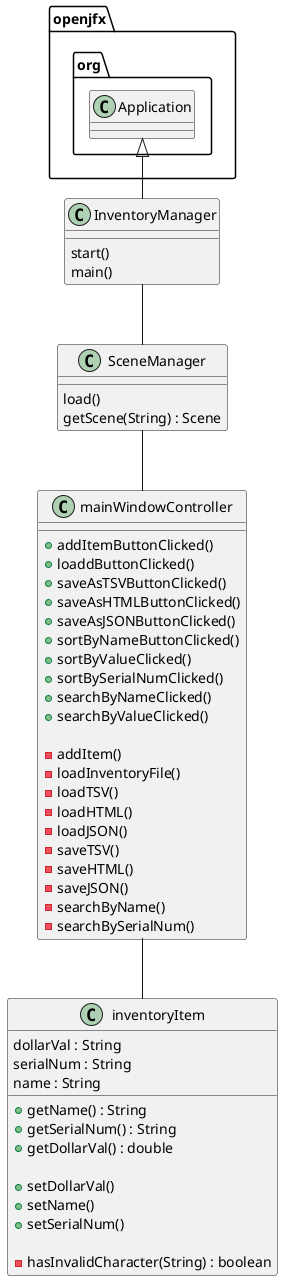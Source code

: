 @startuml
class InventoryManager
{
    start()
    main()
}

class mainWindowController
{
    + addItemButtonClicked()
    + loaddButtonClicked()
    + saveAsTSVButtonClicked()
    + saveAsHTMLButtonClicked()
    + saveAsJSONButtonClicked()
    + sortByNameButtonClicked()
    + sortByValueClicked()
    + sortBySerialNumClicked()
    + searchByNameClicked()
    + searchByValueClicked()

    - addItem()
    - loadInventoryFile()
    - loadTSV()
    - loadHTML()
    - loadJSON()
    - saveTSV()
    - saveHTML()
    - saveJSON()
    - searchByName()
    - searchBySerialNum()
}

class inventoryItem
{
    dollarVal : String
    serialNum : String
    name : String

    + getName() : String
    + getSerialNum() : String
    + getDollarVal() : double

    + setDollarVal()
    + setName()
    + setSerialNum()

    - hasInvalidCharacter(String) : boolean
}

class SceneManager
{
    load()
    getScene(String) : Scene
}


openjfx.org.Application <|-- InventoryManager
InventoryManager -- SceneManager
SceneManager -- mainWindowController
mainWindowController -- inventoryItem
@enduml